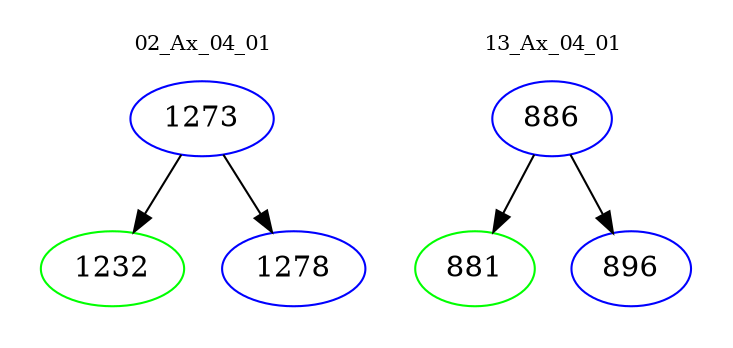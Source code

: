digraph{
subgraph cluster_0 {
color = white
label = "02_Ax_04_01";
fontsize=10;
T0_1273 [label="1273", color="blue"]
T0_1273 -> T0_1232 [color="black"]
T0_1232 [label="1232", color="green"]
T0_1273 -> T0_1278 [color="black"]
T0_1278 [label="1278", color="blue"]
}
subgraph cluster_1 {
color = white
label = "13_Ax_04_01";
fontsize=10;
T1_886 [label="886", color="blue"]
T1_886 -> T1_881 [color="black"]
T1_881 [label="881", color="green"]
T1_886 -> T1_896 [color="black"]
T1_896 [label="896", color="blue"]
}
}
